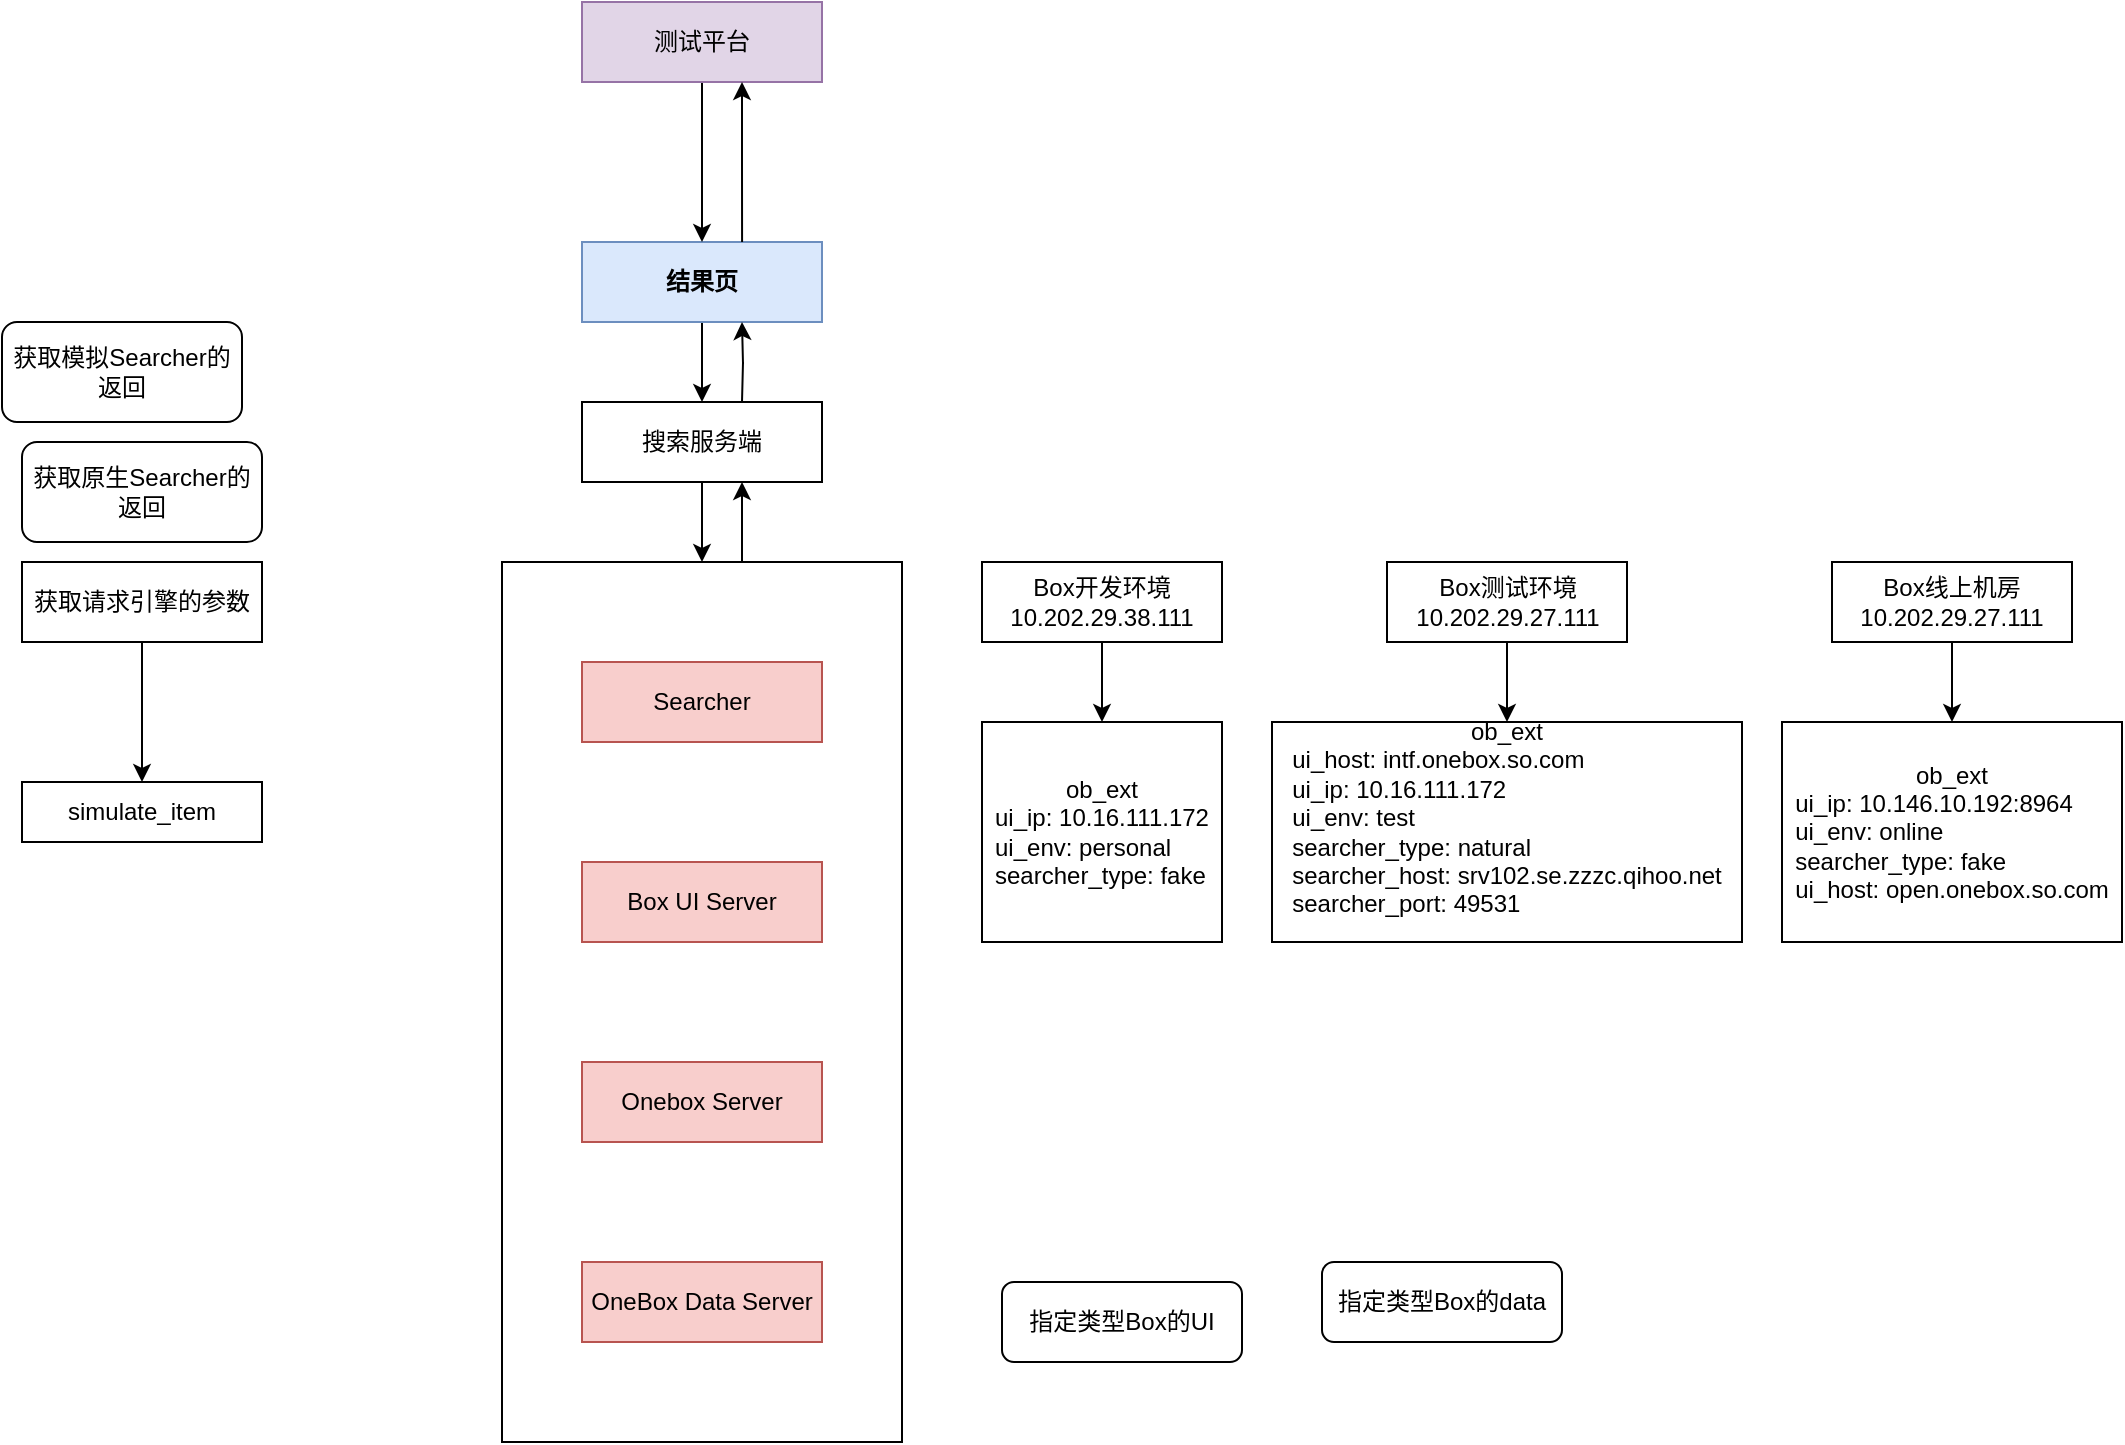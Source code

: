 <mxfile version="19.0.0" type="github">
  <diagram id="crn--hlIMHUMHz6F5_OJ" name="Page-1">
    <mxGraphModel dx="850" dy="1698" grid="1" gridSize="10" guides="1" tooltips="1" connect="1" arrows="1" fold="1" page="1" pageScale="1" pageWidth="827" pageHeight="1169" math="0" shadow="0">
      <root>
        <mxCell id="0" />
        <mxCell id="1" parent="0" />
        <mxCell id="gGVx2WvzArmcPadPBa9t-9" value="" style="edgeStyle=orthogonalEdgeStyle;rounded=0;orthogonalLoop=1;jettySize=auto;html=1;" parent="1" edge="1">
          <mxGeometry relative="1" as="geometry">
            <mxPoint x="400" y="90" as="sourcePoint" />
            <mxPoint x="400" y="40" as="targetPoint" />
          </mxGeometry>
        </mxCell>
        <mxCell id="9kOQ5PttH7CepgaANhRz-12" value="" style="rounded=0;whiteSpace=wrap;html=1;align=left;" parent="1" vertex="1">
          <mxGeometry x="280" y="80" width="200" height="440" as="geometry" />
        </mxCell>
        <mxCell id="9kOQ5PttH7CepgaANhRz-1" value="Searcher" style="rounded=0;whiteSpace=wrap;html=1;fillColor=#f8cecc;strokeColor=#b85450;" parent="1" vertex="1">
          <mxGeometry x="320" y="130" width="120" height="40" as="geometry" />
        </mxCell>
        <mxCell id="9kOQ5PttH7CepgaANhRz-4" value="Box UI Server" style="rounded=0;whiteSpace=wrap;html=1;fillColor=#f8cecc;strokeColor=#b85450;" parent="1" vertex="1">
          <mxGeometry x="320" y="230" width="120" height="40" as="geometry" />
        </mxCell>
        <mxCell id="9kOQ5PttH7CepgaANhRz-5" value="Onebox Server" style="rounded=0;whiteSpace=wrap;html=1;fillColor=#f8cecc;strokeColor=#b85450;" parent="1" vertex="1">
          <mxGeometry x="320" y="330" width="120" height="40" as="geometry" />
        </mxCell>
        <mxCell id="9kOQ5PttH7CepgaANhRz-6" value="OneBox Data Server" style="rounded=0;whiteSpace=wrap;html=1;fillColor=#f8cecc;strokeColor=#b85450;" parent="1" vertex="1">
          <mxGeometry x="320" y="430" width="120" height="40" as="geometry" />
        </mxCell>
        <mxCell id="9kOQ5PttH7CepgaANhRz-7" value="指定类型Box的UI" style="rounded=1;whiteSpace=wrap;html=1;" parent="1" vertex="1">
          <mxGeometry x="530" y="440" width="120" height="40" as="geometry" />
        </mxCell>
        <mxCell id="9kOQ5PttH7CepgaANhRz-9" value="指定类型Box的data" style="rounded=1;whiteSpace=wrap;html=1;" parent="1" vertex="1">
          <mxGeometry x="690" y="430" width="120" height="40" as="geometry" />
        </mxCell>
        <mxCell id="9kOQ5PttH7CepgaANhRz-10" value="获取原生Searcher的返回" style="rounded=1;whiteSpace=wrap;html=1;" parent="1" vertex="1">
          <mxGeometry x="40" y="20" width="120" height="50" as="geometry" />
        </mxCell>
        <mxCell id="9kOQ5PttH7CepgaANhRz-11" value="获取模拟Searcher的返回" style="rounded=1;whiteSpace=wrap;html=1;" parent="1" vertex="1">
          <mxGeometry x="30" y="-40" width="120" height="50" as="geometry" />
        </mxCell>
        <mxCell id="gGVx2WvzArmcPadPBa9t-6" value="" style="edgeStyle=orthogonalEdgeStyle;rounded=0;orthogonalLoop=1;jettySize=auto;html=1;" parent="1" source="9kOQ5PttH7CepgaANhRz-13" target="gGVx2WvzArmcPadPBa9t-1" edge="1">
          <mxGeometry relative="1" as="geometry" />
        </mxCell>
        <mxCell id="9kOQ5PttH7CepgaANhRz-13" value="结果页" style="whiteSpace=wrap;html=1;align=center;rounded=0;fillColor=#dae8fc;strokeColor=#6c8ebf;fontStyle=1" parent="1" vertex="1">
          <mxGeometry x="320" y="-80" width="120" height="40" as="geometry" />
        </mxCell>
        <mxCell id="gGVx2WvzArmcPadPBa9t-11" value="" style="edgeStyle=orthogonalEdgeStyle;rounded=0;orthogonalLoop=1;jettySize=auto;html=1;entryX=0.5;entryY=0;entryDx=0;entryDy=0;" parent="1" source="gGVx2WvzArmcPadPBa9t-1" target="9kOQ5PttH7CepgaANhRz-12" edge="1">
          <mxGeometry relative="1" as="geometry">
            <mxPoint x="380" y="80" as="targetPoint" />
          </mxGeometry>
        </mxCell>
        <mxCell id="gGVx2WvzArmcPadPBa9t-1" value="搜索服务端" style="rounded=0;whiteSpace=wrap;html=1;" parent="1" vertex="1">
          <mxGeometry x="320" width="120" height="40" as="geometry" />
        </mxCell>
        <mxCell id="gGVx2WvzArmcPadPBa9t-5" value="" style="edgeStyle=orthogonalEdgeStyle;rounded=0;orthogonalLoop=1;jettySize=auto;html=1;" parent="1" source="gGVx2WvzArmcPadPBa9t-4" target="9kOQ5PttH7CepgaANhRz-13" edge="1">
          <mxGeometry relative="1" as="geometry" />
        </mxCell>
        <mxCell id="gGVx2WvzArmcPadPBa9t-4" value="测试平台" style="rounded=0;whiteSpace=wrap;html=1;fillColor=#e1d5e7;strokeColor=#9673a6;" parent="1" vertex="1">
          <mxGeometry x="320" y="-200" width="120" height="40" as="geometry" />
        </mxCell>
        <mxCell id="gGVx2WvzArmcPadPBa9t-14" value="" style="edgeStyle=orthogonalEdgeStyle;rounded=0;orthogonalLoop=1;jettySize=auto;html=1;" parent="1" edge="1">
          <mxGeometry relative="1" as="geometry">
            <mxPoint x="400" as="sourcePoint" />
            <mxPoint x="400" y="-40" as="targetPoint" />
          </mxGeometry>
        </mxCell>
        <mxCell id="gGVx2WvzArmcPadPBa9t-15" value="" style="edgeStyle=orthogonalEdgeStyle;rounded=0;orthogonalLoop=1;jettySize=auto;html=1;exitX=0.667;exitY=0;exitDx=0;exitDy=0;exitPerimeter=0;" parent="1" source="9kOQ5PttH7CepgaANhRz-13" edge="1">
          <mxGeometry relative="1" as="geometry">
            <mxPoint x="400" y="-120" as="sourcePoint" />
            <mxPoint x="400" y="-160" as="targetPoint" />
          </mxGeometry>
        </mxCell>
        <mxCell id="IQfWfNLslKrxgvm1G1px-5" value="" style="edgeStyle=orthogonalEdgeStyle;rounded=0;orthogonalLoop=1;jettySize=auto;html=1;" edge="1" parent="1" source="IQfWfNLslKrxgvm1G1px-1" target="IQfWfNLslKrxgvm1G1px-4">
          <mxGeometry relative="1" as="geometry" />
        </mxCell>
        <mxCell id="IQfWfNLslKrxgvm1G1px-1" value="Box开发环境&lt;br&gt;10.202.29.38.111" style="rounded=0;whiteSpace=wrap;html=1;" vertex="1" parent="1">
          <mxGeometry x="520" y="80" width="120" height="40" as="geometry" />
        </mxCell>
        <mxCell id="IQfWfNLslKrxgvm1G1px-7" value="" style="edgeStyle=orthogonalEdgeStyle;rounded=0;orthogonalLoop=1;jettySize=auto;html=1;" edge="1" parent="1" source="IQfWfNLslKrxgvm1G1px-3" target="IQfWfNLslKrxgvm1G1px-6">
          <mxGeometry relative="1" as="geometry" />
        </mxCell>
        <mxCell id="IQfWfNLslKrxgvm1G1px-3" value="Box测试环境&lt;br&gt;10.202.29.27.111" style="rounded=0;whiteSpace=wrap;html=1;" vertex="1" parent="1">
          <mxGeometry x="722.5" y="80" width="120" height="40" as="geometry" />
        </mxCell>
        <mxCell id="IQfWfNLslKrxgvm1G1px-4" value="ob_ext&lt;br&gt;&lt;div style=&quot;text-align: left;&quot;&gt;&lt;span style=&quot;background-color: initial;&quot;&gt;ui_ip: 10.16.111.172&lt;/span&gt;&lt;/div&gt;&lt;div style=&quot;text-align: left;&quot;&gt;&lt;span style=&quot;background-color: initial;&quot;&gt;ui_env: personal&lt;/span&gt;&lt;/div&gt;&lt;div style=&quot;text-align: left;&quot;&gt;searcher_type: fake&lt;/div&gt;" style="whiteSpace=wrap;html=1;rounded=0;" vertex="1" parent="1">
          <mxGeometry x="520" y="160" width="120" height="110" as="geometry" />
        </mxCell>
        <mxCell id="IQfWfNLslKrxgvm1G1px-6" value="ob_ext&lt;br&gt;&lt;div style=&quot;text-align: left;&quot;&gt;&lt;span style=&quot;background-color: initial;&quot;&gt;ui_host: intf.onebox.so.com&lt;/span&gt;&lt;/div&gt;&lt;div style=&quot;text-align: left;&quot;&gt;&lt;span style=&quot;background-color: initial;&quot;&gt;ui_ip: 10.16.111.172&lt;/span&gt;&lt;/div&gt;&lt;div style=&quot;text-align: left;&quot;&gt;&lt;span style=&quot;background-color: initial;&quot;&gt;ui_env: test&lt;/span&gt;&lt;/div&gt;&lt;div style=&quot;text-align: left;&quot;&gt;&lt;span style=&quot;background-color: initial;&quot;&gt;searcher_type: natural&lt;/span&gt;&lt;/div&gt;&lt;div style=&quot;text-align: left;&quot;&gt;&lt;span style=&quot;background-color: initial;&quot;&gt;searcher_host: srv102.se.zzzc.qihoo.net&lt;/span&gt;&lt;/div&gt;&lt;div style=&quot;text-align: left;&quot;&gt;&lt;span style=&quot;background-color: initial;&quot;&gt;searcher_port: 49531&lt;/span&gt;&lt;/div&gt;&lt;div style=&quot;text-align: left;&quot;&gt;&lt;span style=&quot;background-color: initial;&quot;&gt;&lt;br&gt;&lt;/span&gt;&lt;/div&gt;" style="whiteSpace=wrap;html=1;rounded=0;" vertex="1" parent="1">
          <mxGeometry x="665" y="160" width="235" height="110" as="geometry" />
        </mxCell>
        <mxCell id="IQfWfNLslKrxgvm1G1px-11" value="" style="edgeStyle=orthogonalEdgeStyle;rounded=0;orthogonalLoop=1;jettySize=auto;html=1;" edge="1" parent="1" source="IQfWfNLslKrxgvm1G1px-9" target="IQfWfNLslKrxgvm1G1px-10">
          <mxGeometry relative="1" as="geometry" />
        </mxCell>
        <mxCell id="IQfWfNLslKrxgvm1G1px-9" value="Box线上机房&lt;br&gt;10.202.29.27.111" style="rounded=0;whiteSpace=wrap;html=1;" vertex="1" parent="1">
          <mxGeometry x="945" y="80" width="120" height="40" as="geometry" />
        </mxCell>
        <mxCell id="IQfWfNLslKrxgvm1G1px-10" value="ob_ext&lt;br&gt;&lt;div style=&quot;text-align: left;&quot;&gt;&lt;span style=&quot;background-color: initial;&quot;&gt;ui_ip: 10.146.10.192:8964&lt;/span&gt;&lt;/div&gt;&lt;div style=&quot;text-align: left;&quot;&gt;&lt;span style=&quot;background-color: initial;&quot;&gt;ui_env: online&lt;/span&gt;&lt;/div&gt;&lt;div style=&quot;text-align: left;&quot;&gt;searcher_type: fake&lt;/div&gt;&lt;div style=&quot;text-align: left;&quot;&gt;ui_host: open.onebox.so.com&lt;/div&gt;" style="whiteSpace=wrap;html=1;rounded=0;" vertex="1" parent="1">
          <mxGeometry x="920" y="160" width="170" height="110" as="geometry" />
        </mxCell>
        <mxCell id="IQfWfNLslKrxgvm1G1px-14" value="" style="edgeStyle=orthogonalEdgeStyle;rounded=0;orthogonalLoop=1;jettySize=auto;html=1;" edge="1" parent="1" source="IQfWfNLslKrxgvm1G1px-12" target="IQfWfNLslKrxgvm1G1px-13">
          <mxGeometry relative="1" as="geometry" />
        </mxCell>
        <mxCell id="IQfWfNLslKrxgvm1G1px-12" value="获取请求引擎的参数" style="rounded=0;whiteSpace=wrap;html=1;" vertex="1" parent="1">
          <mxGeometry x="40" y="80" width="120" height="40" as="geometry" />
        </mxCell>
        <mxCell id="IQfWfNLslKrxgvm1G1px-13" value="simulate_item" style="whiteSpace=wrap;html=1;rounded=0;" vertex="1" parent="1">
          <mxGeometry x="40" y="190" width="120" height="30" as="geometry" />
        </mxCell>
      </root>
    </mxGraphModel>
  </diagram>
</mxfile>
